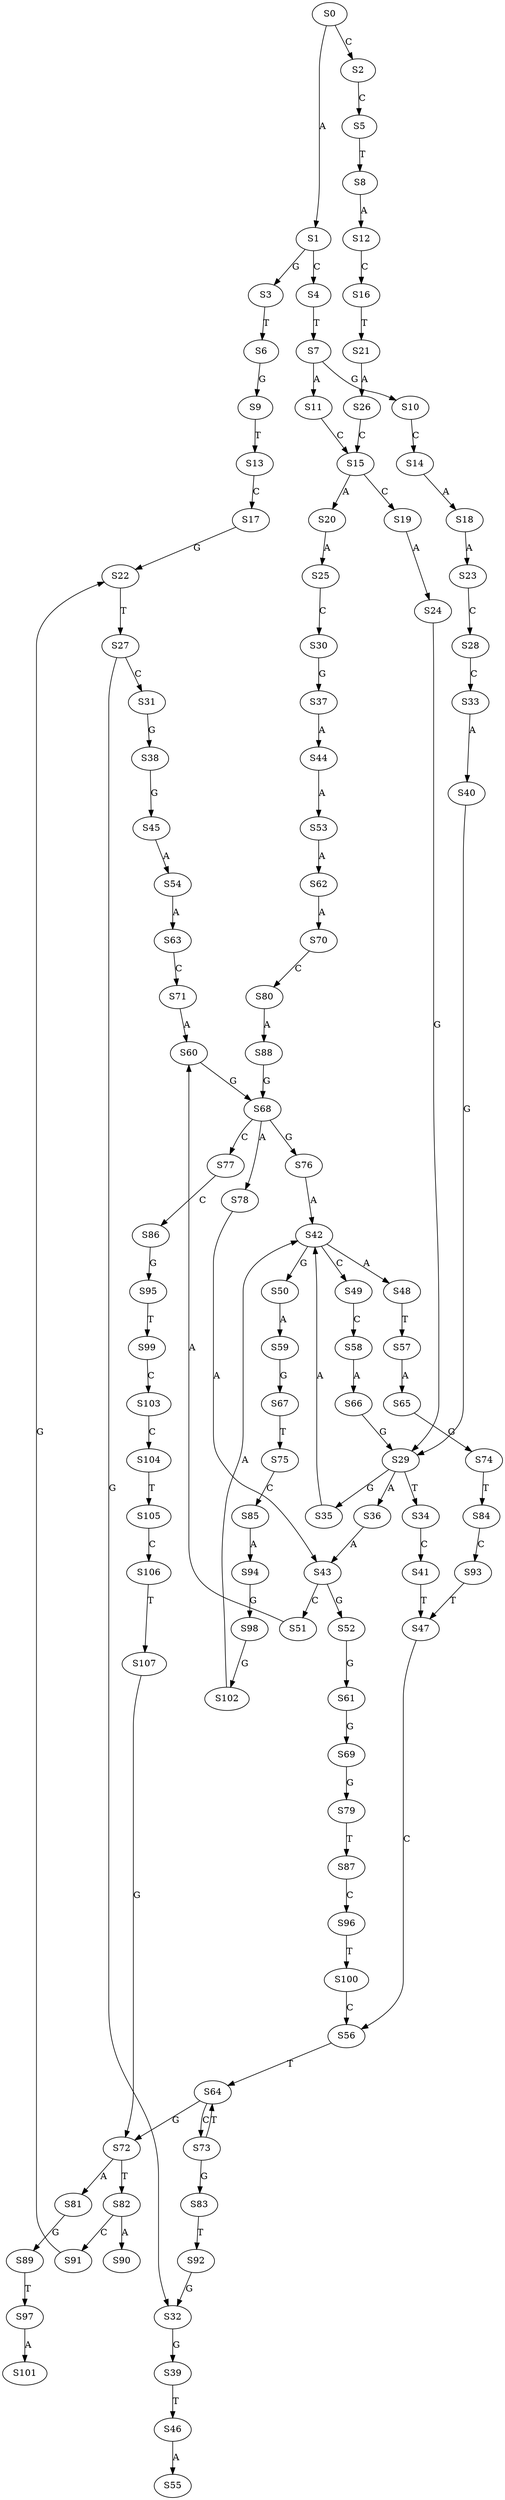 strict digraph  {
	S0 -> S1 [ label = A ];
	S0 -> S2 [ label = C ];
	S1 -> S3 [ label = G ];
	S1 -> S4 [ label = C ];
	S2 -> S5 [ label = C ];
	S3 -> S6 [ label = T ];
	S4 -> S7 [ label = T ];
	S5 -> S8 [ label = T ];
	S6 -> S9 [ label = G ];
	S7 -> S10 [ label = G ];
	S7 -> S11 [ label = A ];
	S8 -> S12 [ label = A ];
	S9 -> S13 [ label = T ];
	S10 -> S14 [ label = C ];
	S11 -> S15 [ label = C ];
	S12 -> S16 [ label = C ];
	S13 -> S17 [ label = C ];
	S14 -> S18 [ label = A ];
	S15 -> S19 [ label = C ];
	S15 -> S20 [ label = A ];
	S16 -> S21 [ label = T ];
	S17 -> S22 [ label = G ];
	S18 -> S23 [ label = A ];
	S19 -> S24 [ label = A ];
	S20 -> S25 [ label = A ];
	S21 -> S26 [ label = A ];
	S22 -> S27 [ label = T ];
	S23 -> S28 [ label = C ];
	S24 -> S29 [ label = G ];
	S25 -> S30 [ label = C ];
	S26 -> S15 [ label = C ];
	S27 -> S31 [ label = C ];
	S27 -> S32 [ label = G ];
	S28 -> S33 [ label = C ];
	S29 -> S34 [ label = T ];
	S29 -> S35 [ label = G ];
	S29 -> S36 [ label = A ];
	S30 -> S37 [ label = G ];
	S31 -> S38 [ label = G ];
	S32 -> S39 [ label = G ];
	S33 -> S40 [ label = A ];
	S34 -> S41 [ label = C ];
	S35 -> S42 [ label = A ];
	S36 -> S43 [ label = A ];
	S37 -> S44 [ label = A ];
	S38 -> S45 [ label = G ];
	S39 -> S46 [ label = T ];
	S40 -> S29 [ label = G ];
	S41 -> S47 [ label = T ];
	S42 -> S48 [ label = A ];
	S42 -> S49 [ label = C ];
	S42 -> S50 [ label = G ];
	S43 -> S51 [ label = C ];
	S43 -> S52 [ label = G ];
	S44 -> S53 [ label = A ];
	S45 -> S54 [ label = A ];
	S46 -> S55 [ label = A ];
	S47 -> S56 [ label = C ];
	S48 -> S57 [ label = T ];
	S49 -> S58 [ label = C ];
	S50 -> S59 [ label = A ];
	S51 -> S60 [ label = A ];
	S52 -> S61 [ label = G ];
	S53 -> S62 [ label = A ];
	S54 -> S63 [ label = A ];
	S56 -> S64 [ label = T ];
	S57 -> S65 [ label = A ];
	S58 -> S66 [ label = A ];
	S59 -> S67 [ label = G ];
	S60 -> S68 [ label = G ];
	S61 -> S69 [ label = G ];
	S62 -> S70 [ label = A ];
	S63 -> S71 [ label = C ];
	S64 -> S72 [ label = G ];
	S64 -> S73 [ label = C ];
	S65 -> S74 [ label = G ];
	S66 -> S29 [ label = G ];
	S67 -> S75 [ label = T ];
	S68 -> S76 [ label = G ];
	S68 -> S77 [ label = C ];
	S68 -> S78 [ label = A ];
	S69 -> S79 [ label = G ];
	S70 -> S80 [ label = C ];
	S71 -> S60 [ label = A ];
	S72 -> S81 [ label = A ];
	S72 -> S82 [ label = T ];
	S73 -> S64 [ label = T ];
	S73 -> S83 [ label = G ];
	S74 -> S84 [ label = T ];
	S75 -> S85 [ label = C ];
	S76 -> S42 [ label = A ];
	S77 -> S86 [ label = C ];
	S78 -> S43 [ label = A ];
	S79 -> S87 [ label = T ];
	S80 -> S88 [ label = A ];
	S81 -> S89 [ label = G ];
	S82 -> S90 [ label = A ];
	S82 -> S91 [ label = C ];
	S83 -> S92 [ label = T ];
	S84 -> S93 [ label = C ];
	S85 -> S94 [ label = A ];
	S86 -> S95 [ label = G ];
	S87 -> S96 [ label = C ];
	S88 -> S68 [ label = G ];
	S89 -> S97 [ label = T ];
	S91 -> S22 [ label = G ];
	S92 -> S32 [ label = G ];
	S93 -> S47 [ label = T ];
	S94 -> S98 [ label = G ];
	S95 -> S99 [ label = T ];
	S96 -> S100 [ label = T ];
	S97 -> S101 [ label = A ];
	S98 -> S102 [ label = G ];
	S99 -> S103 [ label = C ];
	S100 -> S56 [ label = C ];
	S102 -> S42 [ label = A ];
	S103 -> S104 [ label = C ];
	S104 -> S105 [ label = T ];
	S105 -> S106 [ label = C ];
	S106 -> S107 [ label = T ];
	S107 -> S72 [ label = G ];
}
